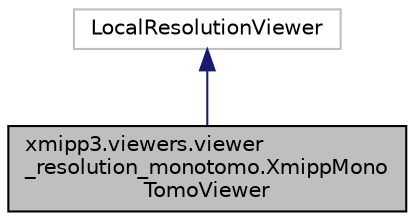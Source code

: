 digraph "xmipp3.viewers.viewer_resolution_monotomo.XmippMonoTomoViewer"
{
  edge [fontname="Helvetica",fontsize="10",labelfontname="Helvetica",labelfontsize="10"];
  node [fontname="Helvetica",fontsize="10",shape=record];
  Node0 [label="xmipp3.viewers.viewer\l_resolution_monotomo.XmippMono\lTomoViewer",height=0.2,width=0.4,color="black", fillcolor="grey75", style="filled", fontcolor="black"];
  Node1 -> Node0 [dir="back",color="midnightblue",fontsize="10",style="solid",fontname="Helvetica"];
  Node1 [label="LocalResolutionViewer",height=0.2,width=0.4,color="grey75", fillcolor="white", style="filled"];
}
